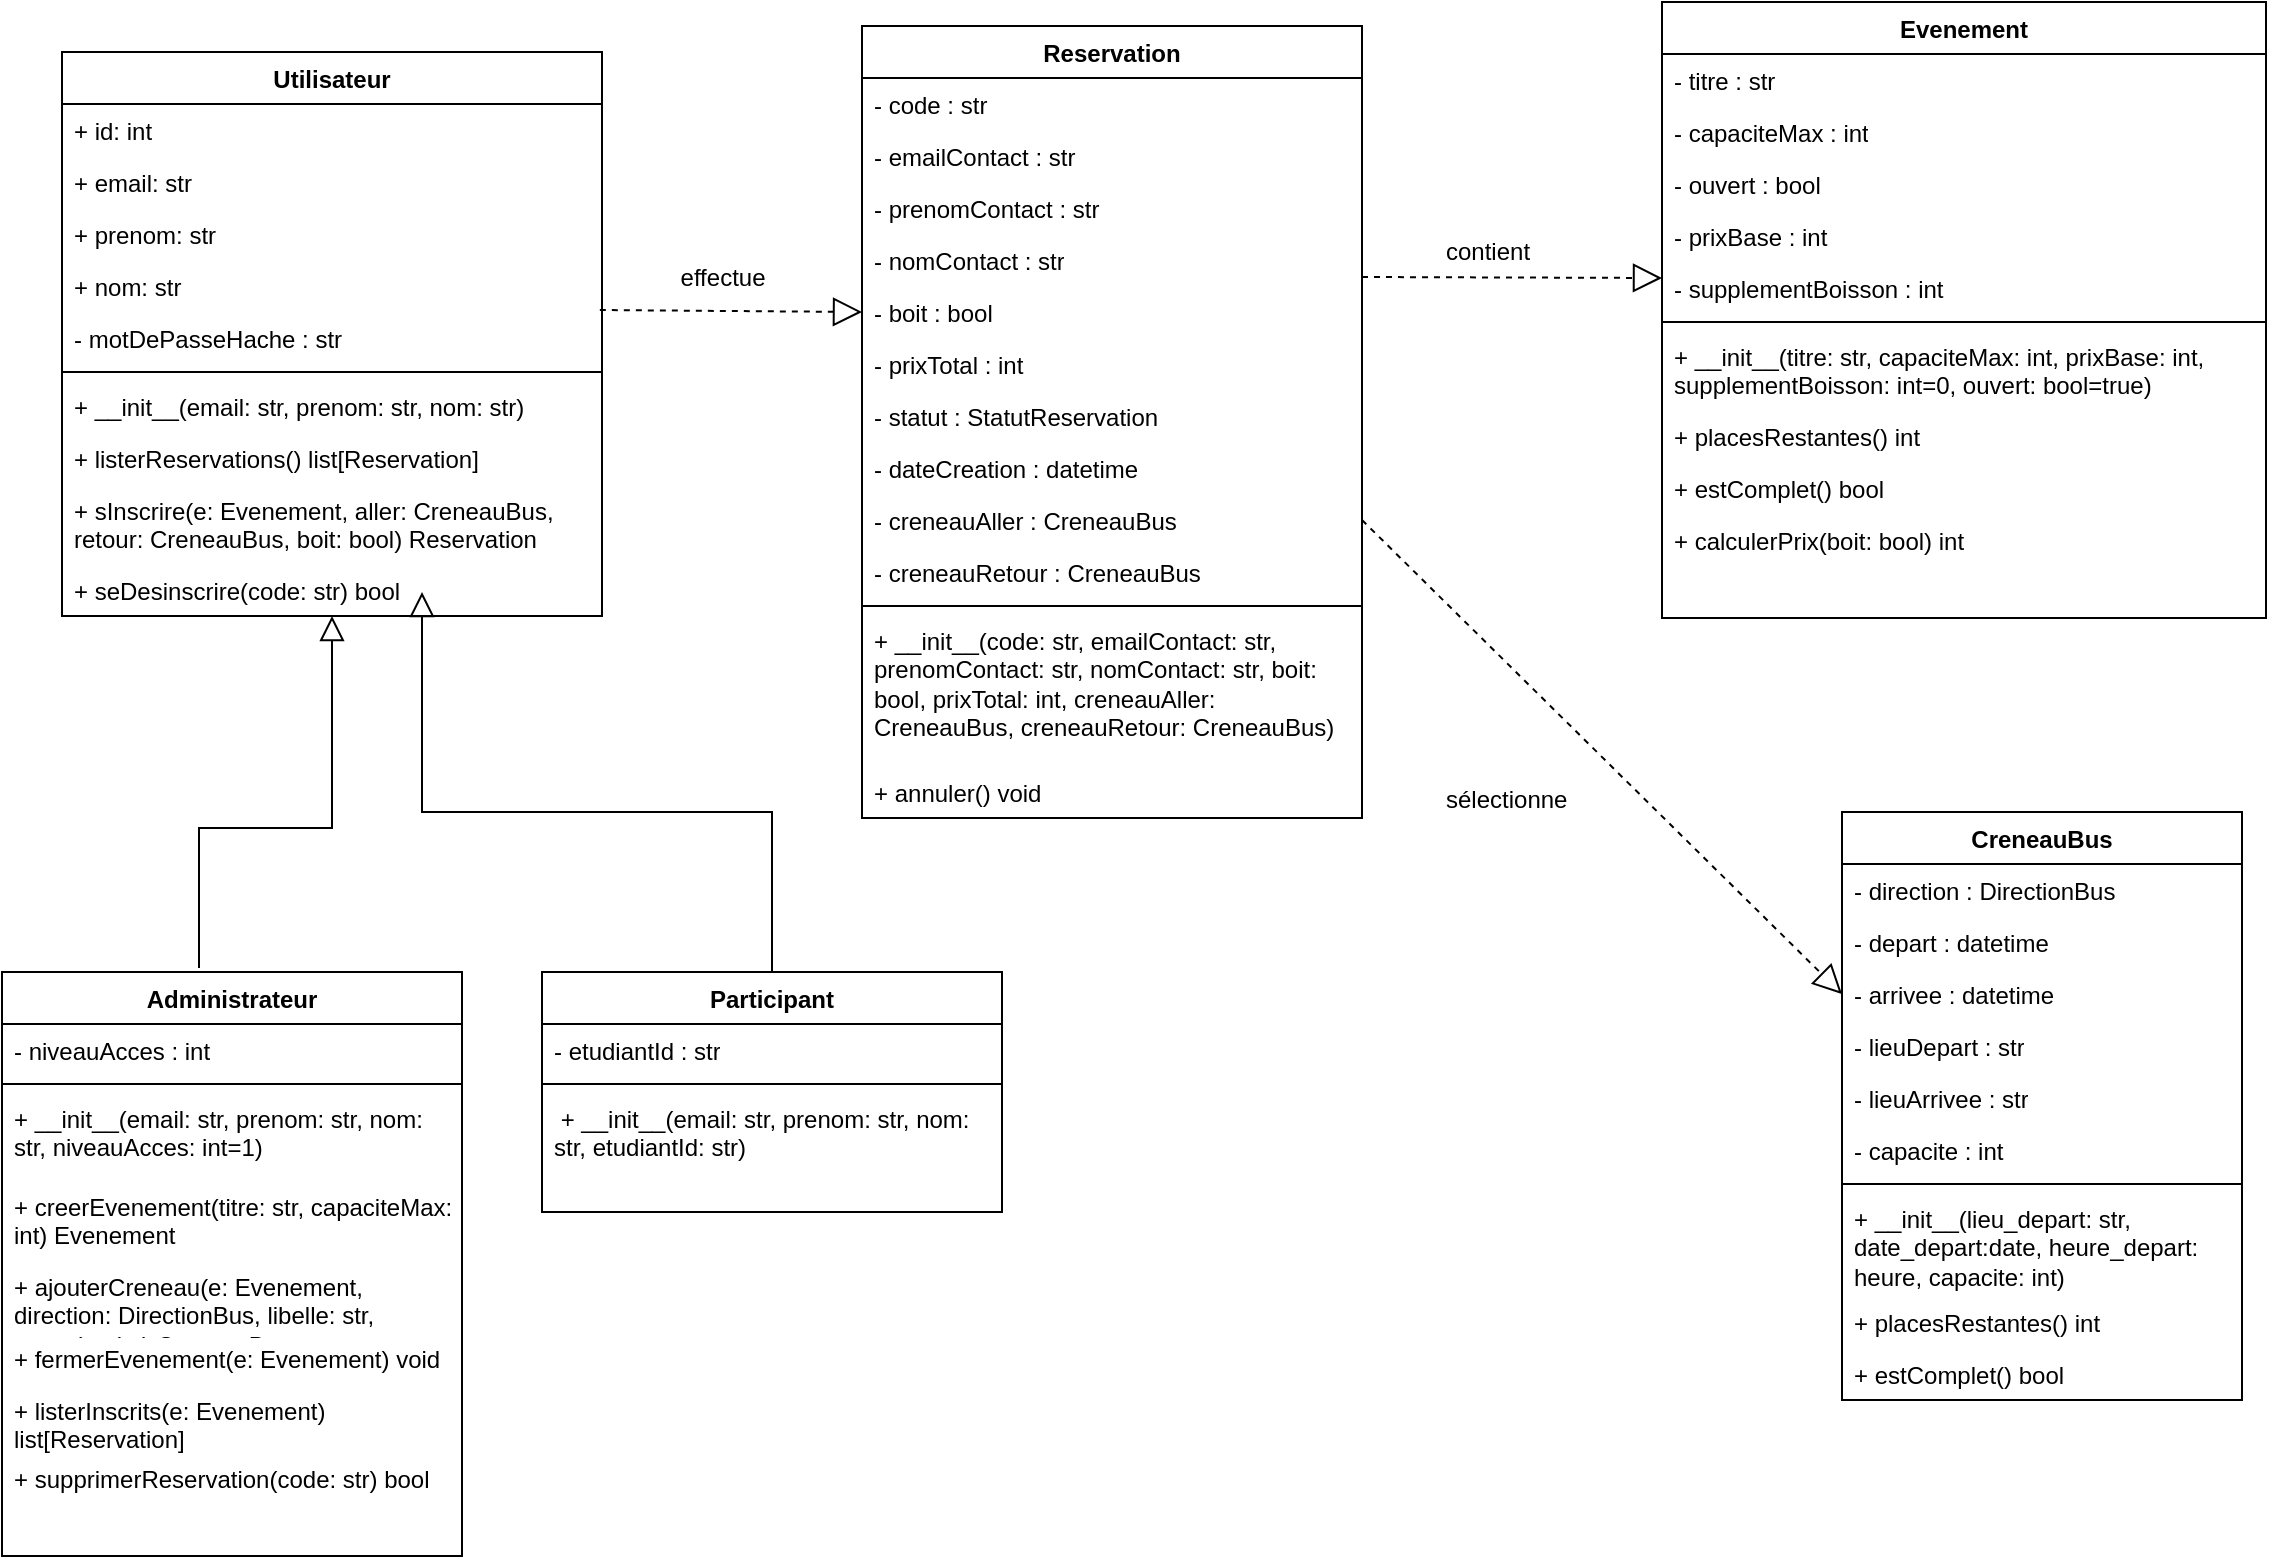 <mxfile version="28.2.1">
  <diagram id="C5RBs43oDa-KdzZeNtuy" name="Page-1">
    <mxGraphModel dx="883" dy="441" grid="1" gridSize="10" guides="1" tooltips="1" connect="1" arrows="1" fold="1" page="1" pageScale="1" pageWidth="1169" pageHeight="827" math="0" shadow="0">
      <root>
        <mxCell id="WIyWlLk6GJQsqaUBKTNV-0" />
        <mxCell id="WIyWlLk6GJQsqaUBKTNV-1" parent="WIyWlLk6GJQsqaUBKTNV-0" />
        <mxCell id="zkfFHV4jXpPFQw0GAbJ--0" value="Utilisateur" style="swimlane;fontStyle=1;align=center;verticalAlign=top;childLayout=stackLayout;horizontal=1;startSize=26;horizontalStack=0;resizeParent=1;resizeLast=0;collapsible=1;marginBottom=0;rounded=0;shadow=0;strokeWidth=1;" parent="WIyWlLk6GJQsqaUBKTNV-1" vertex="1">
          <mxGeometry x="110" y="120" width="270" height="282" as="geometry">
            <mxRectangle x="230" y="140" width="160" height="26" as="alternateBounds" />
          </mxGeometry>
        </mxCell>
        <mxCell id="dK46kcQTqnEOhWtrCbgf-2" value="+ id: int" style="text;strokeColor=none;fillColor=none;align=left;verticalAlign=top;spacingLeft=4;spacingRight=4;overflow=hidden;rotatable=0;points=[[0,0.5],[1,0.5]];portConstraint=eastwest;whiteSpace=wrap;html=1;" parent="zkfFHV4jXpPFQw0GAbJ--0" vertex="1">
          <mxGeometry y="26" width="270" height="26" as="geometry" />
        </mxCell>
        <mxCell id="dK46kcQTqnEOhWtrCbgf-3" value="+ email: str" style="text;strokeColor=none;fillColor=none;align=left;verticalAlign=top;spacingLeft=4;spacingRight=4;overflow=hidden;rotatable=0;points=[[0,0.5],[1,0.5]];portConstraint=eastwest;whiteSpace=wrap;html=1;" parent="zkfFHV4jXpPFQw0GAbJ--0" vertex="1">
          <mxGeometry y="52" width="270" height="26" as="geometry" />
        </mxCell>
        <mxCell id="UdKUQ7M-LLdawXGV8OHi-44" value="+ prenom: str" style="text;strokeColor=none;fillColor=none;align=left;verticalAlign=top;spacingLeft=4;spacingRight=4;overflow=hidden;rotatable=0;points=[[0,0.5],[1,0.5]];portConstraint=eastwest;whiteSpace=wrap;html=1;" vertex="1" parent="zkfFHV4jXpPFQw0GAbJ--0">
          <mxGeometry y="78" width="270" height="26" as="geometry" />
        </mxCell>
        <mxCell id="dK46kcQTqnEOhWtrCbgf-1" value="+ nom: str" style="text;strokeColor=none;fillColor=none;align=left;verticalAlign=top;spacingLeft=4;spacingRight=4;overflow=hidden;rotatable=0;points=[[0,0.5],[1,0.5]];portConstraint=eastwest;whiteSpace=wrap;html=1;" parent="zkfFHV4jXpPFQw0GAbJ--0" vertex="1">
          <mxGeometry y="104" width="270" height="26" as="geometry" />
        </mxCell>
        <mxCell id="UdKUQ7M-LLdawXGV8OHi-86" value="- motDePasseHache : str" style="text;strokeColor=none;fillColor=none;align=left;verticalAlign=top;spacingLeft=4;spacingRight=4;overflow=hidden;rotatable=0;points=[[0,0.5],[1,0.5]];portConstraint=eastwest;whiteSpace=wrap;html=1;" vertex="1" parent="zkfFHV4jXpPFQw0GAbJ--0">
          <mxGeometry y="130" width="270" height="26" as="geometry" />
        </mxCell>
        <mxCell id="zkfFHV4jXpPFQw0GAbJ--4" value="" style="line;html=1;strokeWidth=1;align=left;verticalAlign=middle;spacingTop=-1;spacingLeft=3;spacingRight=3;rotatable=0;labelPosition=right;points=[];portConstraint=eastwest;" parent="zkfFHV4jXpPFQw0GAbJ--0" vertex="1">
          <mxGeometry y="156" width="270" height="8" as="geometry" />
        </mxCell>
        <mxCell id="UdKUQ7M-LLdawXGV8OHi-45" value="+ __init__(email: str, prenom: str, nom: str)" style="text;strokeColor=none;fillColor=none;align=left;verticalAlign=top;spacingLeft=4;spacingRight=4;overflow=hidden;rotatable=0;points=[[0,0.5],[1,0.5]];portConstraint=eastwest;whiteSpace=wrap;html=1;" vertex="1" parent="zkfFHV4jXpPFQw0GAbJ--0">
          <mxGeometry y="164" width="270" height="26" as="geometry" />
        </mxCell>
        <mxCell id="UdKUQ7M-LLdawXGV8OHi-16" value="+ listerReservations() list[Reservation]" style="text;strokeColor=none;fillColor=none;align=left;verticalAlign=top;spacingLeft=4;spacingRight=4;overflow=hidden;rotatable=0;points=[[0,0.5],[1,0.5]];portConstraint=eastwest;whiteSpace=wrap;html=1;" vertex="1" parent="zkfFHV4jXpPFQw0GAbJ--0">
          <mxGeometry y="190" width="270" height="26" as="geometry" />
        </mxCell>
        <mxCell id="dK46kcQTqnEOhWtrCbgf-9" value="+ sInscrire(e: Evenement, aller: CreneauBus, retour: CreneauBus, boit: bool) Reservation" style="text;strokeColor=none;fillColor=none;align=left;verticalAlign=top;spacingLeft=4;spacingRight=4;overflow=hidden;rotatable=0;points=[[0,0.5],[1,0.5]];portConstraint=eastwest;whiteSpace=wrap;html=1;" parent="zkfFHV4jXpPFQw0GAbJ--0" vertex="1">
          <mxGeometry y="216" width="270" height="40" as="geometry" />
        </mxCell>
        <mxCell id="dK46kcQTqnEOhWtrCbgf-10" value="+ seDesinscrire(code: str) bool" style="text;strokeColor=none;fillColor=none;align=left;verticalAlign=top;spacingLeft=4;spacingRight=4;overflow=hidden;rotatable=0;points=[[0,0.5],[1,0.5]];portConstraint=eastwest;whiteSpace=wrap;html=1;" parent="zkfFHV4jXpPFQw0GAbJ--0" vertex="1">
          <mxGeometry y="256" width="270" height="26" as="geometry" />
        </mxCell>
        <mxCell id="zkfFHV4jXpPFQw0GAbJ--6" value="Administrateur" style="swimlane;fontStyle=1;align=center;verticalAlign=top;childLayout=stackLayout;horizontal=1;startSize=26;horizontalStack=0;resizeParent=1;resizeLast=0;collapsible=1;marginBottom=0;rounded=0;shadow=0;strokeWidth=1;" parent="WIyWlLk6GJQsqaUBKTNV-1" vertex="1">
          <mxGeometry x="80" y="580" width="230" height="292" as="geometry">
            <mxRectangle x="130" y="380" width="160" height="26" as="alternateBounds" />
          </mxGeometry>
        </mxCell>
        <mxCell id="UdKUQ7M-LLdawXGV8OHi-15" value="- niveauAcces : int" style="text;strokeColor=none;fillColor=none;align=left;verticalAlign=top;spacingLeft=4;spacingRight=4;overflow=hidden;rotatable=0;points=[[0,0.5],[1,0.5]];portConstraint=eastwest;whiteSpace=wrap;html=1;" vertex="1" parent="zkfFHV4jXpPFQw0GAbJ--6">
          <mxGeometry y="26" width="230" height="26" as="geometry" />
        </mxCell>
        <mxCell id="zkfFHV4jXpPFQw0GAbJ--9" value="" style="line;html=1;strokeWidth=1;align=left;verticalAlign=middle;spacingTop=-1;spacingLeft=3;spacingRight=3;rotatable=0;labelPosition=right;points=[];portConstraint=eastwest;" parent="zkfFHV4jXpPFQw0GAbJ--6" vertex="1">
          <mxGeometry y="52" width="230" height="8" as="geometry" />
        </mxCell>
        <mxCell id="UdKUQ7M-LLdawXGV8OHi-47" value="+ __init__(email: str, prenom: str, nom: str, niveauAcces: int=1)" style="text;strokeColor=none;fillColor=none;align=left;verticalAlign=top;spacingLeft=4;spacingRight=4;overflow=hidden;rotatable=0;points=[[0,0.5],[1,0.5]];portConstraint=eastwest;whiteSpace=wrap;html=1;" vertex="1" parent="zkfFHV4jXpPFQw0GAbJ--6">
          <mxGeometry y="60" width="230" height="44" as="geometry" />
        </mxCell>
        <mxCell id="UdKUQ7M-LLdawXGV8OHi-8" value="+ creerEvenement(titre: str, capaciteMax: int) Evenement" style="text;strokeColor=none;fillColor=none;align=left;verticalAlign=top;spacingLeft=4;spacingRight=4;overflow=hidden;rotatable=0;points=[[0,0.5],[1,0.5]];portConstraint=eastwest;whiteSpace=wrap;html=1;" vertex="1" parent="zkfFHV4jXpPFQw0GAbJ--6">
          <mxGeometry y="104" width="230" height="40" as="geometry" />
        </mxCell>
        <mxCell id="UdKUQ7M-LLdawXGV8OHi-10" value="+ ajouterCreneau(e: Evenement, direction: DirectionBus, libelle: str, capacite: int) CreneauBus" style="text;strokeColor=none;fillColor=none;align=left;verticalAlign=top;spacingLeft=4;spacingRight=4;overflow=hidden;rotatable=0;points=[[0,0.5],[1,0.5]];portConstraint=eastwest;whiteSpace=wrap;html=1;" vertex="1" parent="zkfFHV4jXpPFQw0GAbJ--6">
          <mxGeometry y="144" width="230" height="36" as="geometry" />
        </mxCell>
        <mxCell id="UdKUQ7M-LLdawXGV8OHi-17" value="+ fermerEvenement(e: Evenement) void" style="text;strokeColor=none;fillColor=none;align=left;verticalAlign=top;spacingLeft=4;spacingRight=4;overflow=hidden;rotatable=0;points=[[0,0.5],[1,0.5]];portConstraint=eastwest;whiteSpace=wrap;html=1;" vertex="1" parent="zkfFHV4jXpPFQw0GAbJ--6">
          <mxGeometry y="180" width="230" height="26" as="geometry" />
        </mxCell>
        <mxCell id="UdKUQ7M-LLdawXGV8OHi-9" value="+ listerInscrits(e: Evenement) list[Reservation]" style="text;strokeColor=none;fillColor=none;align=left;verticalAlign=top;spacingLeft=4;spacingRight=4;overflow=hidden;rotatable=0;points=[[0,0.5],[1,0.5]];portConstraint=eastwest;whiteSpace=wrap;html=1;" vertex="1" parent="zkfFHV4jXpPFQw0GAbJ--6">
          <mxGeometry y="206" width="230" height="34" as="geometry" />
        </mxCell>
        <mxCell id="UdKUQ7M-LLdawXGV8OHi-48" value="+ supprimerReservation(code: str) bool" style="text;strokeColor=none;fillColor=none;align=left;verticalAlign=top;spacingLeft=4;spacingRight=4;overflow=hidden;rotatable=0;points=[[0,0.5],[1,0.5]];portConstraint=eastwest;whiteSpace=wrap;html=1;" vertex="1" parent="zkfFHV4jXpPFQw0GAbJ--6">
          <mxGeometry y="240" width="230" height="26" as="geometry" />
        </mxCell>
        <mxCell id="zkfFHV4jXpPFQw0GAbJ--12" value="" style="endArrow=block;endSize=10;endFill=0;shadow=0;strokeWidth=1;rounded=0;curved=0;edgeStyle=elbowEdgeStyle;elbow=vertical;exitX=0.5;exitY=0;exitDx=0;exitDy=0;entryX=0.5;entryY=1;entryDx=0;entryDy=0;" parent="WIyWlLk6GJQsqaUBKTNV-1" target="zkfFHV4jXpPFQw0GAbJ--0" edge="1">
          <mxGeometry width="160" relative="1" as="geometry">
            <mxPoint x="178.5" y="578" as="sourcePoint" />
            <mxPoint x="211.49" y="476.002" as="targetPoint" />
            <Array as="points">
              <mxPoint x="213.5" y="508" />
              <mxPoint x="223.5" y="518" />
              <mxPoint x="263.5" y="488" />
              <mxPoint x="333.5" y="408" />
            </Array>
          </mxGeometry>
        </mxCell>
        <mxCell id="zkfFHV4jXpPFQw0GAbJ--16" value="" style="endArrow=block;endSize=10;endFill=0;shadow=0;strokeWidth=1;rounded=0;curved=0;edgeStyle=elbowEdgeStyle;elbow=vertical;exitX=0.5;exitY=0;exitDx=0;exitDy=0;" parent="WIyWlLk6GJQsqaUBKTNV-1" source="UdKUQ7M-LLdawXGV8OHi-1" edge="1">
          <mxGeometry width="160" relative="1" as="geometry">
            <mxPoint x="557.02" y="580" as="sourcePoint" />
            <mxPoint x="290" y="390" as="targetPoint" />
            <Array as="points">
              <mxPoint x="372.02" y="500" />
              <mxPoint x="482.02" y="520" />
              <mxPoint x="382.02" y="480" />
              <mxPoint x="422.02" y="490" />
              <mxPoint x="382.02" y="410" />
            </Array>
          </mxGeometry>
        </mxCell>
        <mxCell id="zkfFHV4jXpPFQw0GAbJ--17" value="Evenement" style="swimlane;fontStyle=1;align=center;verticalAlign=top;childLayout=stackLayout;horizontal=1;startSize=26;horizontalStack=0;resizeParent=1;resizeLast=0;collapsible=1;marginBottom=0;rounded=0;shadow=0;strokeWidth=1;" parent="WIyWlLk6GJQsqaUBKTNV-1" vertex="1">
          <mxGeometry x="910" y="95" width="302" height="308" as="geometry">
            <mxRectangle x="550" y="140" width="160" height="26" as="alternateBounds" />
          </mxGeometry>
        </mxCell>
        <mxCell id="UdKUQ7M-LLdawXGV8OHi-11" value="- titre : str" style="text;strokeColor=none;fillColor=none;align=left;verticalAlign=top;spacingLeft=4;spacingRight=4;overflow=hidden;rotatable=0;points=[[0,0.5],[1,0.5]];portConstraint=eastwest;whiteSpace=wrap;html=1;" vertex="1" parent="zkfFHV4jXpPFQw0GAbJ--17">
          <mxGeometry y="26" width="302" height="26" as="geometry" />
        </mxCell>
        <mxCell id="UdKUQ7M-LLdawXGV8OHi-12" value="- capaciteMax : int" style="text;strokeColor=none;fillColor=none;align=left;verticalAlign=top;spacingLeft=4;spacingRight=4;overflow=hidden;rotatable=0;points=[[0,0.5],[1,0.5]];portConstraint=eastwest;whiteSpace=wrap;html=1;" vertex="1" parent="zkfFHV4jXpPFQw0GAbJ--17">
          <mxGeometry y="52" width="302" height="26" as="geometry" />
        </mxCell>
        <mxCell id="UdKUQ7M-LLdawXGV8OHi-19" value="- ouvert : bool" style="text;strokeColor=none;fillColor=none;align=left;verticalAlign=top;spacingLeft=4;spacingRight=4;overflow=hidden;rotatable=0;points=[[0,0.5],[1,0.5]];portConstraint=eastwest;whiteSpace=wrap;html=1;" vertex="1" parent="zkfFHV4jXpPFQw0GAbJ--17">
          <mxGeometry y="78" width="302" height="26" as="geometry" />
        </mxCell>
        <mxCell id="UdKUQ7M-LLdawXGV8OHi-49" value="- prixBase : int" style="text;strokeColor=none;fillColor=none;align=left;verticalAlign=top;spacingLeft=4;spacingRight=4;overflow=hidden;rotatable=0;points=[[0,0.5],[1,0.5]];portConstraint=eastwest;whiteSpace=wrap;html=1;" vertex="1" parent="zkfFHV4jXpPFQw0GAbJ--17">
          <mxGeometry y="104" width="302" height="26" as="geometry" />
        </mxCell>
        <mxCell id="UdKUQ7M-LLdawXGV8OHi-50" value="- supplementBoisson : int" style="text;strokeColor=none;fillColor=none;align=left;verticalAlign=top;spacingLeft=4;spacingRight=4;overflow=hidden;rotatable=0;points=[[0,0.5],[1,0.5]];portConstraint=eastwest;whiteSpace=wrap;html=1;" vertex="1" parent="zkfFHV4jXpPFQw0GAbJ--17">
          <mxGeometry y="130" width="302" height="26" as="geometry" />
        </mxCell>
        <mxCell id="zkfFHV4jXpPFQw0GAbJ--23" value="" style="line;html=1;strokeWidth=1;align=left;verticalAlign=middle;spacingTop=-1;spacingLeft=3;spacingRight=3;rotatable=0;labelPosition=right;points=[];portConstraint=eastwest;" parent="zkfFHV4jXpPFQw0GAbJ--17" vertex="1">
          <mxGeometry y="156" width="302" height="8" as="geometry" />
        </mxCell>
        <mxCell id="UdKUQ7M-LLdawXGV8OHi-18" value="+ __init__(titre: str, capaciteMax: int, prixBase: int, supplementBoisson: int=0, ouvert: bool=true)" style="text;strokeColor=none;fillColor=none;align=left;verticalAlign=top;spacingLeft=4;spacingRight=4;overflow=hidden;rotatable=0;points=[[0,0.5],[1,0.5]];portConstraint=eastwest;whiteSpace=wrap;html=1;" vertex="1" parent="zkfFHV4jXpPFQw0GAbJ--17">
          <mxGeometry y="164" width="302" height="40" as="geometry" />
        </mxCell>
        <mxCell id="UdKUQ7M-LLdawXGV8OHi-20" value="+ placesRestantes() int" style="text;strokeColor=none;fillColor=none;align=left;verticalAlign=top;spacingLeft=4;spacingRight=4;overflow=hidden;rotatable=0;points=[[0,0.5],[1,0.5]];portConstraint=eastwest;whiteSpace=wrap;html=1;" vertex="1" parent="zkfFHV4jXpPFQw0GAbJ--17">
          <mxGeometry y="204" width="302" height="26" as="geometry" />
        </mxCell>
        <mxCell id="UdKUQ7M-LLdawXGV8OHi-26" value="+ estComplet() bool" style="text;strokeColor=none;fillColor=none;align=left;verticalAlign=top;spacingLeft=4;spacingRight=4;overflow=hidden;rotatable=0;points=[[0,0.5],[1,0.5]];portConstraint=eastwest;whiteSpace=wrap;html=1;" vertex="1" parent="zkfFHV4jXpPFQw0GAbJ--17">
          <mxGeometry y="230" width="302" height="26" as="geometry" />
        </mxCell>
        <mxCell id="UdKUQ7M-LLdawXGV8OHi-51" value="+ calculerPrix(boit: bool) int" style="text;strokeColor=none;fillColor=none;align=left;verticalAlign=top;spacingLeft=4;spacingRight=4;overflow=hidden;rotatable=0;points=[[0,0.5],[1,0.5]];portConstraint=eastwest;whiteSpace=wrap;html=1;" vertex="1" parent="zkfFHV4jXpPFQw0GAbJ--17">
          <mxGeometry y="256" width="302" height="26" as="geometry" />
        </mxCell>
        <mxCell id="UdKUQ7M-LLdawXGV8OHi-1" value="Participant" style="swimlane;fontStyle=1;align=center;verticalAlign=top;childLayout=stackLayout;horizontal=1;startSize=26;horizontalStack=0;resizeParent=1;resizeParentMax=0;resizeLast=0;collapsible=1;marginBottom=0;whiteSpace=wrap;html=1;" vertex="1" parent="WIyWlLk6GJQsqaUBKTNV-1">
          <mxGeometry x="350" y="580" width="230" height="120" as="geometry" />
        </mxCell>
        <mxCell id="UdKUQ7M-LLdawXGV8OHi-46" value="- etudiantId : str" style="text;strokeColor=none;fillColor=none;align=left;verticalAlign=top;spacingLeft=4;spacingRight=4;overflow=hidden;rotatable=0;points=[[0,0.5],[1,0.5]];portConstraint=eastwest;whiteSpace=wrap;html=1;" vertex="1" parent="UdKUQ7M-LLdawXGV8OHi-1">
          <mxGeometry y="26" width="230" height="26" as="geometry" />
        </mxCell>
        <mxCell id="UdKUQ7M-LLdawXGV8OHi-3" value="" style="line;strokeWidth=1;fillColor=none;align=left;verticalAlign=middle;spacingTop=-1;spacingLeft=3;spacingRight=3;rotatable=0;labelPosition=right;points=[];portConstraint=eastwest;strokeColor=inherit;" vertex="1" parent="UdKUQ7M-LLdawXGV8OHi-1">
          <mxGeometry y="52" width="230" height="8" as="geometry" />
        </mxCell>
        <mxCell id="UdKUQ7M-LLdawXGV8OHi-4" value="&amp;nbsp;+ __init__(email: str, prenom: str, nom: str, etudiantId: str)" style="text;strokeColor=none;fillColor=none;align=left;verticalAlign=top;spacingLeft=4;spacingRight=4;overflow=hidden;rotatable=0;points=[[0,0.5],[1,0.5]];portConstraint=eastwest;whiteSpace=wrap;html=1;" vertex="1" parent="UdKUQ7M-LLdawXGV8OHi-1">
          <mxGeometry y="60" width="230" height="60" as="geometry" />
        </mxCell>
        <mxCell id="UdKUQ7M-LLdawXGV8OHi-37" value="CreneauBus" style="swimlane;fontStyle=1;align=center;verticalAlign=top;childLayout=stackLayout;horizontal=1;startSize=26;horizontalStack=0;resizeParent=1;resizeParentMax=0;resizeLast=0;collapsible=1;marginBottom=0;whiteSpace=wrap;html=1;" vertex="1" parent="WIyWlLk6GJQsqaUBKTNV-1">
          <mxGeometry x="1000" y="500" width="200" height="294" as="geometry" />
        </mxCell>
        <mxCell id="UdKUQ7M-LLdawXGV8OHi-80" value="- direction : DirectionBus" style="text;strokeColor=none;fillColor=none;align=left;verticalAlign=top;spacingLeft=4;spacingRight=4;overflow=hidden;rotatable=0;points=[[0,0.5],[1,0.5]];portConstraint=eastwest;whiteSpace=wrap;html=1;" vertex="1" parent="UdKUQ7M-LLdawXGV8OHi-37">
          <mxGeometry y="26" width="200" height="26" as="geometry" />
        </mxCell>
        <mxCell id="UdKUQ7M-LLdawXGV8OHi-52" value="- depart : datetime&amp;nbsp;" style="text;strokeColor=none;fillColor=none;align=left;verticalAlign=top;spacingLeft=4;spacingRight=4;overflow=hidden;rotatable=0;points=[[0,0.5],[1,0.5]];portConstraint=eastwest;whiteSpace=wrap;html=1;" vertex="1" parent="UdKUQ7M-LLdawXGV8OHi-37">
          <mxGeometry y="52" width="200" height="26" as="geometry" />
        </mxCell>
        <mxCell id="UdKUQ7M-LLdawXGV8OHi-55" value="- arrivee : datetime" style="text;strokeColor=none;fillColor=none;align=left;verticalAlign=top;spacingLeft=4;spacingRight=4;overflow=hidden;rotatable=0;points=[[0,0.5],[1,0.5]];portConstraint=eastwest;whiteSpace=wrap;html=1;" vertex="1" parent="UdKUQ7M-LLdawXGV8OHi-37">
          <mxGeometry y="78" width="200" height="26" as="geometry" />
        </mxCell>
        <mxCell id="UdKUQ7M-LLdawXGV8OHi-54" value="- lieuDepart : str" style="text;strokeColor=none;fillColor=none;align=left;verticalAlign=top;spacingLeft=4;spacingRight=4;overflow=hidden;rotatable=0;points=[[0,0.5],[1,0.5]];portConstraint=eastwest;whiteSpace=wrap;html=1;" vertex="1" parent="UdKUQ7M-LLdawXGV8OHi-37">
          <mxGeometry y="104" width="200" height="26" as="geometry" />
        </mxCell>
        <mxCell id="UdKUQ7M-LLdawXGV8OHi-81" value="- lieuArrivee : str" style="text;strokeColor=none;fillColor=none;align=left;verticalAlign=top;spacingLeft=4;spacingRight=4;overflow=hidden;rotatable=0;points=[[0,0.5],[1,0.5]];portConstraint=eastwest;whiteSpace=wrap;html=1;" vertex="1" parent="UdKUQ7M-LLdawXGV8OHi-37">
          <mxGeometry y="130" width="200" height="26" as="geometry" />
        </mxCell>
        <mxCell id="UdKUQ7M-LLdawXGV8OHi-53" value="- capacite : int" style="text;strokeColor=none;fillColor=none;align=left;verticalAlign=top;spacingLeft=4;spacingRight=4;overflow=hidden;rotatable=0;points=[[0,0.5],[1,0.5]];portConstraint=eastwest;whiteSpace=wrap;html=1;" vertex="1" parent="UdKUQ7M-LLdawXGV8OHi-37">
          <mxGeometry y="156" width="200" height="26" as="geometry" />
        </mxCell>
        <mxCell id="UdKUQ7M-LLdawXGV8OHi-39" value="" style="line;strokeWidth=1;fillColor=none;align=left;verticalAlign=middle;spacingTop=-1;spacingLeft=3;spacingRight=3;rotatable=0;labelPosition=right;points=[];portConstraint=eastwest;strokeColor=inherit;" vertex="1" parent="UdKUQ7M-LLdawXGV8OHi-37">
          <mxGeometry y="182" width="200" height="8" as="geometry" />
        </mxCell>
        <mxCell id="UdKUQ7M-LLdawXGV8OHi-40" value="+ __init__(lieu_depart: str, date_depart:date, heure_depart: heure, capacite: int)" style="text;strokeColor=none;fillColor=none;align=left;verticalAlign=top;spacingLeft=4;spacingRight=4;overflow=hidden;rotatable=0;points=[[0,0.5],[1,0.5]];portConstraint=eastwest;whiteSpace=wrap;html=1;" vertex="1" parent="UdKUQ7M-LLdawXGV8OHi-37">
          <mxGeometry y="190" width="200" height="52" as="geometry" />
        </mxCell>
        <mxCell id="UdKUQ7M-LLdawXGV8OHi-56" value="+ placesRestantes() int" style="text;strokeColor=none;fillColor=none;align=left;verticalAlign=top;spacingLeft=4;spacingRight=4;overflow=hidden;rotatable=0;points=[[0,0.5],[1,0.5]];portConstraint=eastwest;whiteSpace=wrap;html=1;" vertex="1" parent="UdKUQ7M-LLdawXGV8OHi-37">
          <mxGeometry y="242" width="200" height="26" as="geometry" />
        </mxCell>
        <mxCell id="UdKUQ7M-LLdawXGV8OHi-57" value="+ estComplet() bool" style="text;strokeColor=none;fillColor=none;align=left;verticalAlign=top;spacingLeft=4;spacingRight=4;overflow=hidden;rotatable=0;points=[[0,0.5],[1,0.5]];portConstraint=eastwest;whiteSpace=wrap;html=1;" vertex="1" parent="UdKUQ7M-LLdawXGV8OHi-37">
          <mxGeometry y="268" width="200" height="26" as="geometry" />
        </mxCell>
        <mxCell id="UdKUQ7M-LLdawXGV8OHi-58" value="Reservation" style="swimlane;fontStyle=1;align=center;verticalAlign=top;childLayout=stackLayout;horizontal=1;startSize=26;horizontalStack=0;resizeParent=1;resizeParentMax=0;resizeLast=0;collapsible=1;marginBottom=0;whiteSpace=wrap;html=1;" vertex="1" parent="WIyWlLk6GJQsqaUBKTNV-1">
          <mxGeometry x="510" y="107" width="250" height="396" as="geometry" />
        </mxCell>
        <mxCell id="UdKUQ7M-LLdawXGV8OHi-59" value="- code : str" style="text;strokeColor=none;fillColor=none;align=left;verticalAlign=top;spacingLeft=4;spacingRight=4;overflow=hidden;rotatable=0;points=[[0,0.5],[1,0.5]];portConstraint=eastwest;whiteSpace=wrap;html=1;" vertex="1" parent="UdKUQ7M-LLdawXGV8OHi-58">
          <mxGeometry y="26" width="250" height="26" as="geometry" />
        </mxCell>
        <mxCell id="UdKUQ7M-LLdawXGV8OHi-64" value="- emailContact : str" style="text;strokeColor=none;fillColor=none;align=left;verticalAlign=top;spacingLeft=4;spacingRight=4;overflow=hidden;rotatable=0;points=[[0,0.5],[1,0.5]];portConstraint=eastwest;whiteSpace=wrap;html=1;" vertex="1" parent="UdKUQ7M-LLdawXGV8OHi-58">
          <mxGeometry y="52" width="250" height="26" as="geometry" />
        </mxCell>
        <mxCell id="UdKUQ7M-LLdawXGV8OHi-65" value="- prenomContact : str" style="text;strokeColor=none;fillColor=none;align=left;verticalAlign=top;spacingLeft=4;spacingRight=4;overflow=hidden;rotatable=0;points=[[0,0.5],[1,0.5]];portConstraint=eastwest;whiteSpace=wrap;html=1;" vertex="1" parent="UdKUQ7M-LLdawXGV8OHi-58">
          <mxGeometry y="78" width="250" height="26" as="geometry" />
        </mxCell>
        <mxCell id="UdKUQ7M-LLdawXGV8OHi-68" value="- nomContact : str" style="text;strokeColor=none;fillColor=none;align=left;verticalAlign=top;spacingLeft=4;spacingRight=4;overflow=hidden;rotatable=0;points=[[0,0.5],[1,0.5]];portConstraint=eastwest;whiteSpace=wrap;html=1;" vertex="1" parent="UdKUQ7M-LLdawXGV8OHi-58">
          <mxGeometry y="104" width="250" height="26" as="geometry" />
        </mxCell>
        <mxCell id="UdKUQ7M-LLdawXGV8OHi-63" value="- boit : bool" style="text;strokeColor=none;fillColor=none;align=left;verticalAlign=top;spacingLeft=4;spacingRight=4;overflow=hidden;rotatable=0;points=[[0,0.5],[1,0.5]];portConstraint=eastwest;whiteSpace=wrap;html=1;" vertex="1" parent="UdKUQ7M-LLdawXGV8OHi-58">
          <mxGeometry y="130" width="250" height="26" as="geometry" />
        </mxCell>
        <mxCell id="UdKUQ7M-LLdawXGV8OHi-70" value="" style="endArrow=block;dashed=1;endFill=0;endSize=12;html=1;rounded=0;exitX=0.996;exitY=0.962;exitDx=0;exitDy=0;exitPerimeter=0;" edge="1" parent="UdKUQ7M-LLdawXGV8OHi-58" source="dK46kcQTqnEOhWtrCbgf-1">
          <mxGeometry width="160" relative="1" as="geometry">
            <mxPoint x="-70" y="142.5" as="sourcePoint" />
            <mxPoint y="143" as="targetPoint" />
          </mxGeometry>
        </mxCell>
        <mxCell id="UdKUQ7M-LLdawXGV8OHi-62" value="- prixTotal : int" style="text;strokeColor=none;fillColor=none;align=left;verticalAlign=top;spacingLeft=4;spacingRight=4;overflow=hidden;rotatable=0;points=[[0,0.5],[1,0.5]];portConstraint=eastwest;whiteSpace=wrap;html=1;" vertex="1" parent="UdKUQ7M-LLdawXGV8OHi-58">
          <mxGeometry y="156" width="250" height="26" as="geometry" />
        </mxCell>
        <mxCell id="UdKUQ7M-LLdawXGV8OHi-69" value="- statut : StatutReservation" style="text;strokeColor=none;fillColor=none;align=left;verticalAlign=top;spacingLeft=4;spacingRight=4;overflow=hidden;rotatable=0;points=[[0,0.5],[1,0.5]];portConstraint=eastwest;whiteSpace=wrap;html=1;" vertex="1" parent="UdKUQ7M-LLdawXGV8OHi-58">
          <mxGeometry y="182" width="250" height="26" as="geometry" />
        </mxCell>
        <mxCell id="UdKUQ7M-LLdawXGV8OHi-79" value="- dateCreation : datetime" style="text;strokeColor=none;fillColor=none;align=left;verticalAlign=top;spacingLeft=4;spacingRight=4;overflow=hidden;rotatable=0;points=[[0,0.5],[1,0.5]];portConstraint=eastwest;whiteSpace=wrap;html=1;" vertex="1" parent="UdKUQ7M-LLdawXGV8OHi-58">
          <mxGeometry y="208" width="250" height="26" as="geometry" />
        </mxCell>
        <mxCell id="UdKUQ7M-LLdawXGV8OHi-78" value="- creneauAller : CreneauBus" style="text;strokeColor=none;fillColor=none;align=left;verticalAlign=top;spacingLeft=4;spacingRight=4;overflow=hidden;rotatable=0;points=[[0,0.5],[1,0.5]];portConstraint=eastwest;whiteSpace=wrap;html=1;" vertex="1" parent="UdKUQ7M-LLdawXGV8OHi-58">
          <mxGeometry y="234" width="250" height="26" as="geometry" />
        </mxCell>
        <mxCell id="UdKUQ7M-LLdawXGV8OHi-77" value="- creneauRetour : CreneauBus" style="text;strokeColor=none;fillColor=none;align=left;verticalAlign=top;spacingLeft=4;spacingRight=4;overflow=hidden;rotatable=0;points=[[0,0.5],[1,0.5]];portConstraint=eastwest;whiteSpace=wrap;html=1;" vertex="1" parent="UdKUQ7M-LLdawXGV8OHi-58">
          <mxGeometry y="260" width="250" height="26" as="geometry" />
        </mxCell>
        <mxCell id="UdKUQ7M-LLdawXGV8OHi-60" value="" style="line;strokeWidth=1;fillColor=none;align=left;verticalAlign=middle;spacingTop=-1;spacingLeft=3;spacingRight=3;rotatable=0;labelPosition=right;points=[];portConstraint=eastwest;strokeColor=inherit;" vertex="1" parent="UdKUQ7M-LLdawXGV8OHi-58">
          <mxGeometry y="286" width="250" height="8" as="geometry" />
        </mxCell>
        <mxCell id="UdKUQ7M-LLdawXGV8OHi-61" value="+ __init__(code: str, emailContact: str, prenomContact: str, nomContact: str, boit: bool, prixTotal: int, creneauAller: CreneauBus, creneauRetour: CreneauBus)" style="text;strokeColor=none;fillColor=none;align=left;verticalAlign=top;spacingLeft=4;spacingRight=4;overflow=hidden;rotatable=0;points=[[0,0.5],[1,0.5]];portConstraint=eastwest;whiteSpace=wrap;html=1;" vertex="1" parent="UdKUQ7M-LLdawXGV8OHi-58">
          <mxGeometry y="294" width="250" height="76" as="geometry" />
        </mxCell>
        <mxCell id="UdKUQ7M-LLdawXGV8OHi-67" value="+ annuler() void" style="text;strokeColor=none;fillColor=none;align=left;verticalAlign=top;spacingLeft=4;spacingRight=4;overflow=hidden;rotatable=0;points=[[0,0.5],[1,0.5]];portConstraint=eastwest;whiteSpace=wrap;html=1;" vertex="1" parent="UdKUQ7M-LLdawXGV8OHi-58">
          <mxGeometry y="370" width="250" height="26" as="geometry" />
        </mxCell>
        <mxCell id="UdKUQ7M-LLdawXGV8OHi-71" value="effectue" style="text;align=center;fontStyle=0;verticalAlign=middle;spacingLeft=3;spacingRight=3;strokeColor=none;rotatable=0;points=[[0,0.5],[1,0.5]];portConstraint=eastwest;html=1;" vertex="1" parent="WIyWlLk6GJQsqaUBKTNV-1">
          <mxGeometry x="400" y="220" width="80" height="26" as="geometry" />
        </mxCell>
        <mxCell id="UdKUQ7M-LLdawXGV8OHi-73" value="" style="endArrow=block;dashed=1;endFill=0;endSize=12;html=1;rounded=0;" edge="1" parent="WIyWlLk6GJQsqaUBKTNV-1">
          <mxGeometry width="160" relative="1" as="geometry">
            <mxPoint x="760" y="232.5" as="sourcePoint" />
            <mxPoint x="910" y="233" as="targetPoint" />
          </mxGeometry>
        </mxCell>
        <mxCell id="UdKUQ7M-LLdawXGV8OHi-74" value="contient" style="text;whiteSpace=wrap;" vertex="1" parent="WIyWlLk6GJQsqaUBKTNV-1">
          <mxGeometry x="800" y="206" width="80" height="40" as="geometry" />
        </mxCell>
        <mxCell id="UdKUQ7M-LLdawXGV8OHi-76" value="sélectionne" style="text;whiteSpace=wrap;" vertex="1" parent="WIyWlLk6GJQsqaUBKTNV-1">
          <mxGeometry x="800" y="480" width="90" height="40" as="geometry" />
        </mxCell>
        <mxCell id="UdKUQ7M-LLdawXGV8OHi-83" value="" style="endArrow=block;dashed=1;endFill=0;endSize=12;html=1;rounded=0;entryX=0;entryY=0.5;entryDx=0;entryDy=0;exitX=1;exitY=0.5;exitDx=0;exitDy=0;" edge="1" parent="WIyWlLk6GJQsqaUBKTNV-1" source="UdKUQ7M-LLdawXGV8OHi-78" target="UdKUQ7M-LLdawXGV8OHi-55">
          <mxGeometry width="160" relative="1" as="geometry">
            <mxPoint x="750" y="400" as="sourcePoint" />
            <mxPoint x="910" y="400" as="targetPoint" />
          </mxGeometry>
        </mxCell>
      </root>
    </mxGraphModel>
  </diagram>
</mxfile>
